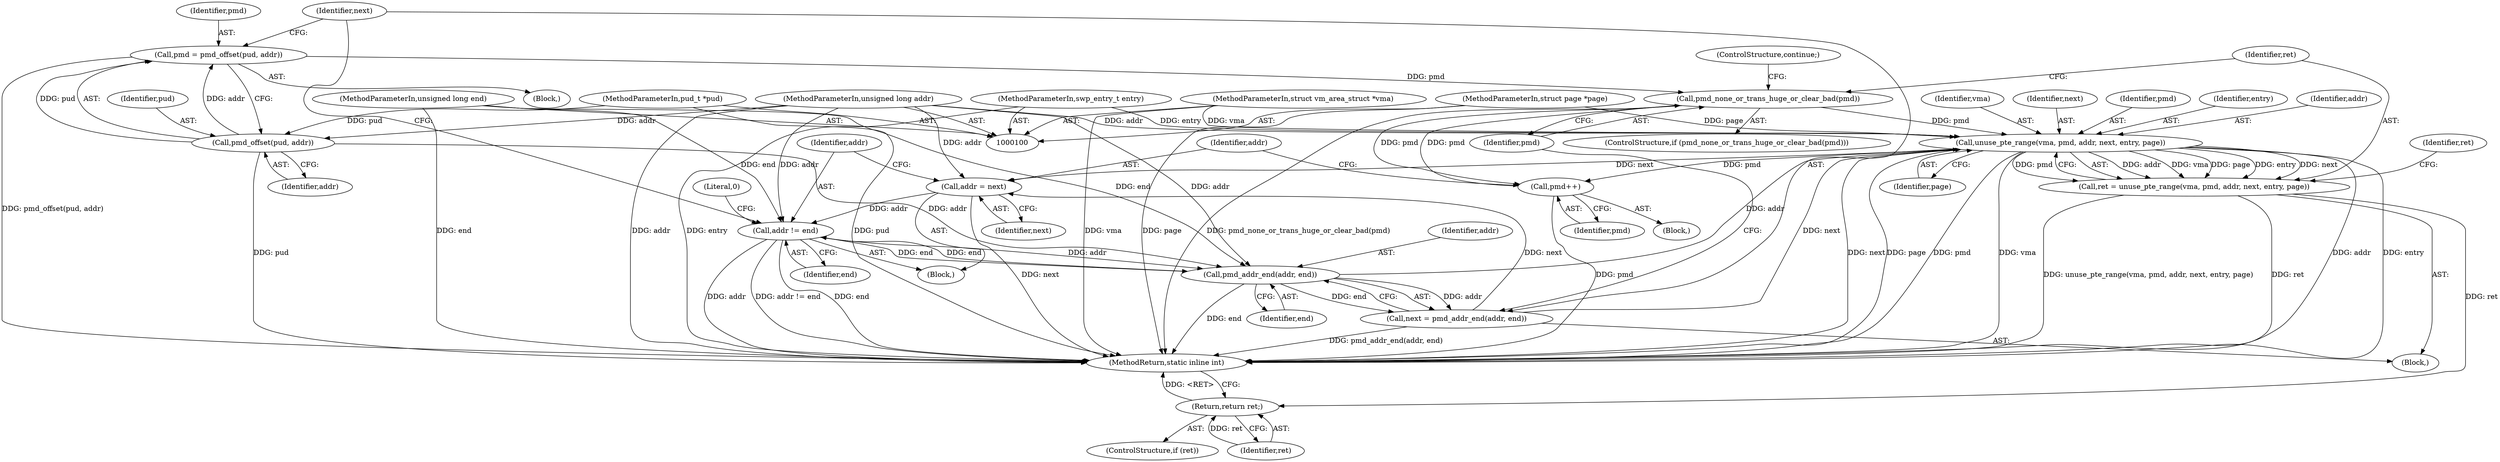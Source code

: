 digraph "0_linux_4a1d704194a441bf83c636004a479e01360ec850_10@pointer" {
"1000124" [label="(Call,pmd_none_or_trans_huge_or_clear_bad(pmd))"];
"1000141" [label="(Call,pmd++)"];
"1000124" [label="(Call,pmd_none_or_trans_huge_or_clear_bad(pmd))"];
"1000111" [label="(Call,pmd = pmd_offset(pud, addr))"];
"1000113" [label="(Call,pmd_offset(pud, addr))"];
"1000102" [label="(MethodParameterIn,pud_t *pud)"];
"1000103" [label="(MethodParameterIn,unsigned long addr)"];
"1000129" [label="(Call,unuse_pte_range(vma, pmd, addr, next, entry, page))"];
"1000101" [label="(MethodParameterIn,struct vm_area_struct *vma)"];
"1000120" [label="(Call,pmd_addr_end(addr, end))"];
"1000147" [label="(Call,addr != end)"];
"1000144" [label="(Call,addr = next)"];
"1000118" [label="(Call,next = pmd_addr_end(addr, end))"];
"1000104" [label="(MethodParameterIn,unsigned long end)"];
"1000105" [label="(MethodParameterIn,swp_entry_t entry)"];
"1000106" [label="(MethodParameterIn,struct page *page)"];
"1000127" [label="(Call,ret = unuse_pte_range(vma, pmd, addr, next, entry, page))"];
"1000138" [label="(Return,return ret;)"];
"1000130" [label="(Identifier,vma)"];
"1000142" [label="(Identifier,pmd)"];
"1000111" [label="(Call,pmd = pmd_offset(pud, addr))"];
"1000117" [label="(Block,)"];
"1000125" [label="(Identifier,pmd)"];
"1000102" [label="(MethodParameterIn,pud_t *pud)"];
"1000138" [label="(Return,return ret;)"];
"1000106" [label="(MethodParameterIn,struct page *page)"];
"1000145" [label="(Identifier,addr)"];
"1000101" [label="(MethodParameterIn,struct vm_area_struct *vma)"];
"1000151" [label="(Literal,0)"];
"1000114" [label="(Identifier,pud)"];
"1000136" [label="(ControlStructure,if (ret))"];
"1000120" [label="(Call,pmd_addr_end(addr, end))"];
"1000115" [label="(Identifier,addr)"];
"1000144" [label="(Call,addr = next)"];
"1000127" [label="(Call,ret = unuse_pte_range(vma, pmd, addr, next, entry, page))"];
"1000119" [label="(Identifier,next)"];
"1000124" [label="(Call,pmd_none_or_trans_huge_or_clear_bad(pmd))"];
"1000133" [label="(Identifier,next)"];
"1000113" [label="(Call,pmd_offset(pud, addr))"];
"1000141" [label="(Call,pmd++)"];
"1000118" [label="(Call,next = pmd_addr_end(addr, end))"];
"1000135" [label="(Identifier,page)"];
"1000129" [label="(Call,unuse_pte_range(vma, pmd, addr, next, entry, page))"];
"1000123" [label="(ControlStructure,if (pmd_none_or_trans_huge_or_clear_bad(pmd)))"];
"1000147" [label="(Call,addr != end)"];
"1000137" [label="(Identifier,ret)"];
"1000152" [label="(MethodReturn,static inline int)"];
"1000131" [label="(Identifier,pmd)"];
"1000112" [label="(Identifier,pmd)"];
"1000128" [label="(Identifier,ret)"];
"1000149" [label="(Identifier,end)"];
"1000107" [label="(Block,)"];
"1000134" [label="(Identifier,entry)"];
"1000121" [label="(Identifier,addr)"];
"1000148" [label="(Identifier,addr)"];
"1000122" [label="(Identifier,end)"];
"1000103" [label="(MethodParameterIn,unsigned long addr)"];
"1000143" [label="(Block,)"];
"1000139" [label="(Identifier,ret)"];
"1000126" [label="(ControlStructure,continue;)"];
"1000104" [label="(MethodParameterIn,unsigned long end)"];
"1000132" [label="(Identifier,addr)"];
"1000146" [label="(Identifier,next)"];
"1000105" [label="(MethodParameterIn,swp_entry_t entry)"];
"1000140" [label="(Block,)"];
"1000124" -> "1000123"  [label="AST: "];
"1000124" -> "1000125"  [label="CFG: "];
"1000125" -> "1000124"  [label="AST: "];
"1000126" -> "1000124"  [label="CFG: "];
"1000128" -> "1000124"  [label="CFG: "];
"1000124" -> "1000152"  [label="DDG: pmd_none_or_trans_huge_or_clear_bad(pmd)"];
"1000141" -> "1000124"  [label="DDG: pmd"];
"1000111" -> "1000124"  [label="DDG: pmd"];
"1000124" -> "1000129"  [label="DDG: pmd"];
"1000124" -> "1000141"  [label="DDG: pmd"];
"1000141" -> "1000140"  [label="AST: "];
"1000141" -> "1000142"  [label="CFG: "];
"1000142" -> "1000141"  [label="AST: "];
"1000145" -> "1000141"  [label="CFG: "];
"1000141" -> "1000152"  [label="DDG: pmd"];
"1000129" -> "1000141"  [label="DDG: pmd"];
"1000111" -> "1000107"  [label="AST: "];
"1000111" -> "1000113"  [label="CFG: "];
"1000112" -> "1000111"  [label="AST: "];
"1000113" -> "1000111"  [label="AST: "];
"1000119" -> "1000111"  [label="CFG: "];
"1000111" -> "1000152"  [label="DDG: pmd_offset(pud, addr)"];
"1000113" -> "1000111"  [label="DDG: pud"];
"1000113" -> "1000111"  [label="DDG: addr"];
"1000113" -> "1000115"  [label="CFG: "];
"1000114" -> "1000113"  [label="AST: "];
"1000115" -> "1000113"  [label="AST: "];
"1000113" -> "1000152"  [label="DDG: pud"];
"1000102" -> "1000113"  [label="DDG: pud"];
"1000103" -> "1000113"  [label="DDG: addr"];
"1000113" -> "1000120"  [label="DDG: addr"];
"1000102" -> "1000100"  [label="AST: "];
"1000102" -> "1000152"  [label="DDG: pud"];
"1000103" -> "1000100"  [label="AST: "];
"1000103" -> "1000152"  [label="DDG: addr"];
"1000103" -> "1000120"  [label="DDG: addr"];
"1000103" -> "1000129"  [label="DDG: addr"];
"1000103" -> "1000144"  [label="DDG: addr"];
"1000103" -> "1000147"  [label="DDG: addr"];
"1000129" -> "1000127"  [label="AST: "];
"1000129" -> "1000135"  [label="CFG: "];
"1000130" -> "1000129"  [label="AST: "];
"1000131" -> "1000129"  [label="AST: "];
"1000132" -> "1000129"  [label="AST: "];
"1000133" -> "1000129"  [label="AST: "];
"1000134" -> "1000129"  [label="AST: "];
"1000135" -> "1000129"  [label="AST: "];
"1000127" -> "1000129"  [label="CFG: "];
"1000129" -> "1000152"  [label="DDG: vma"];
"1000129" -> "1000152"  [label="DDG: addr"];
"1000129" -> "1000152"  [label="DDG: entry"];
"1000129" -> "1000152"  [label="DDG: next"];
"1000129" -> "1000152"  [label="DDG: page"];
"1000129" -> "1000152"  [label="DDG: pmd"];
"1000129" -> "1000127"  [label="DDG: addr"];
"1000129" -> "1000127"  [label="DDG: vma"];
"1000129" -> "1000127"  [label="DDG: page"];
"1000129" -> "1000127"  [label="DDG: entry"];
"1000129" -> "1000127"  [label="DDG: next"];
"1000129" -> "1000127"  [label="DDG: pmd"];
"1000101" -> "1000129"  [label="DDG: vma"];
"1000120" -> "1000129"  [label="DDG: addr"];
"1000118" -> "1000129"  [label="DDG: next"];
"1000105" -> "1000129"  [label="DDG: entry"];
"1000106" -> "1000129"  [label="DDG: page"];
"1000129" -> "1000144"  [label="DDG: next"];
"1000101" -> "1000100"  [label="AST: "];
"1000101" -> "1000152"  [label="DDG: vma"];
"1000120" -> "1000118"  [label="AST: "];
"1000120" -> "1000122"  [label="CFG: "];
"1000121" -> "1000120"  [label="AST: "];
"1000122" -> "1000120"  [label="AST: "];
"1000118" -> "1000120"  [label="CFG: "];
"1000120" -> "1000152"  [label="DDG: end"];
"1000120" -> "1000118"  [label="DDG: addr"];
"1000120" -> "1000118"  [label="DDG: end"];
"1000147" -> "1000120"  [label="DDG: addr"];
"1000147" -> "1000120"  [label="DDG: end"];
"1000104" -> "1000120"  [label="DDG: end"];
"1000120" -> "1000147"  [label="DDG: end"];
"1000147" -> "1000143"  [label="AST: "];
"1000147" -> "1000149"  [label="CFG: "];
"1000148" -> "1000147"  [label="AST: "];
"1000149" -> "1000147"  [label="AST: "];
"1000119" -> "1000147"  [label="CFG: "];
"1000151" -> "1000147"  [label="CFG: "];
"1000147" -> "1000152"  [label="DDG: end"];
"1000147" -> "1000152"  [label="DDG: addr"];
"1000147" -> "1000152"  [label="DDG: addr != end"];
"1000144" -> "1000147"  [label="DDG: addr"];
"1000104" -> "1000147"  [label="DDG: end"];
"1000144" -> "1000143"  [label="AST: "];
"1000144" -> "1000146"  [label="CFG: "];
"1000145" -> "1000144"  [label="AST: "];
"1000146" -> "1000144"  [label="AST: "];
"1000148" -> "1000144"  [label="CFG: "];
"1000144" -> "1000152"  [label="DDG: next"];
"1000118" -> "1000144"  [label="DDG: next"];
"1000118" -> "1000117"  [label="AST: "];
"1000119" -> "1000118"  [label="AST: "];
"1000125" -> "1000118"  [label="CFG: "];
"1000118" -> "1000152"  [label="DDG: pmd_addr_end(addr, end)"];
"1000104" -> "1000100"  [label="AST: "];
"1000104" -> "1000152"  [label="DDG: end"];
"1000105" -> "1000100"  [label="AST: "];
"1000105" -> "1000152"  [label="DDG: entry"];
"1000106" -> "1000100"  [label="AST: "];
"1000106" -> "1000152"  [label="DDG: page"];
"1000127" -> "1000117"  [label="AST: "];
"1000128" -> "1000127"  [label="AST: "];
"1000137" -> "1000127"  [label="CFG: "];
"1000127" -> "1000152"  [label="DDG: ret"];
"1000127" -> "1000152"  [label="DDG: unuse_pte_range(vma, pmd, addr, next, entry, page)"];
"1000127" -> "1000138"  [label="DDG: ret"];
"1000138" -> "1000136"  [label="AST: "];
"1000138" -> "1000139"  [label="CFG: "];
"1000139" -> "1000138"  [label="AST: "];
"1000152" -> "1000138"  [label="CFG: "];
"1000138" -> "1000152"  [label="DDG: <RET>"];
"1000139" -> "1000138"  [label="DDG: ret"];
}
